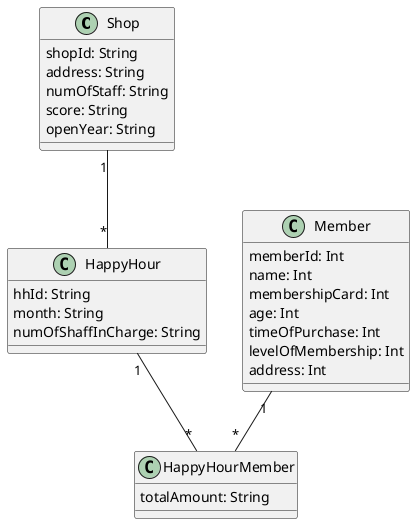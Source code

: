 @startuml "CoffeeShop"


class Shop{
  shopId: String
  address: String
  numOfStaff: String
  score: String
  openYear: String
}

class Member{
  memberId: Int
  name: Int
  membershipCard: Int
  age: Int
  timeOfPurchase: Int
  levelOfMembership: Int
  address: Int
}

class HappyHour{
  hhId: String
  month: String
  numOfShaffInCharge: String
}

class HappyHourMember{
  totalAmount: String
}



Shop "1" -- "*" HappyHour

Member "1" -- "*" HappyHourMember

HappyHour "1" -- "*" HappyHourMember


@enduml